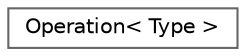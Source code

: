 digraph "Graphical Class Hierarchy"
{
 // LATEX_PDF_SIZE
  bgcolor="transparent";
  edge [fontname=Helvetica,fontsize=10,labelfontname=Helvetica,labelfontsize=10];
  node [fontname=Helvetica,fontsize=10,shape=box,height=0.2,width=0.4];
  rankdir="LR";
  Node0 [id="Node000000",label="Operation\< Type \>",height=0.2,width=0.4,color="grey40", fillcolor="white", style="filled",URL="$classOperation.html",tooltip="A template class that represents an operation with a specific entity type."];
}
